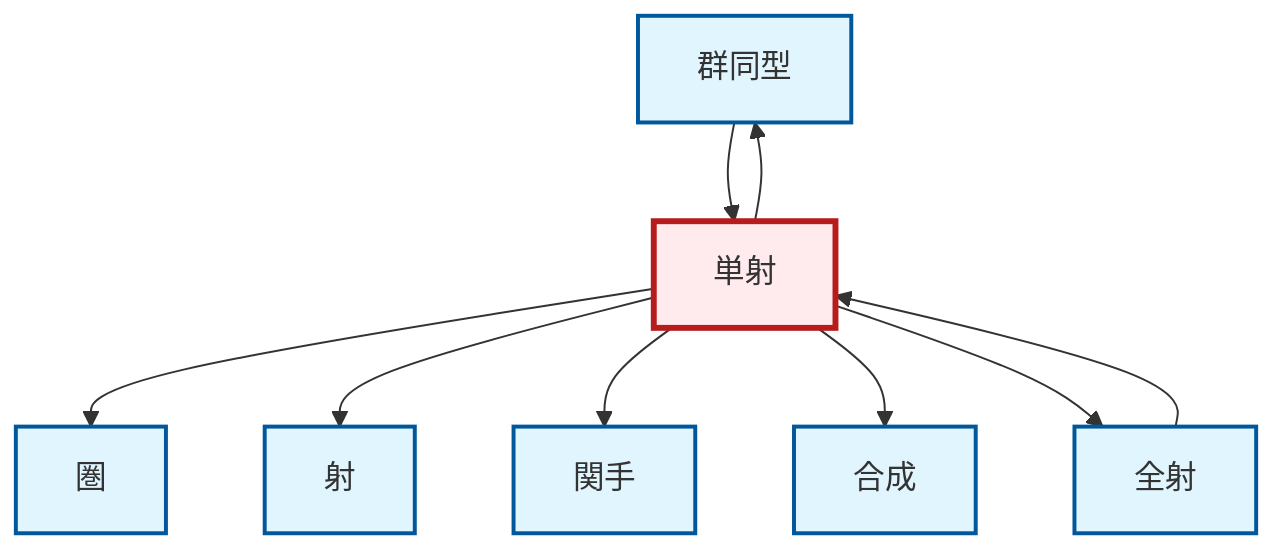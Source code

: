graph TD
    classDef definition fill:#e1f5fe,stroke:#01579b,stroke-width:2px
    classDef theorem fill:#f3e5f5,stroke:#4a148c,stroke-width:2px
    classDef axiom fill:#fff3e0,stroke:#e65100,stroke-width:2px
    classDef example fill:#e8f5e9,stroke:#1b5e20,stroke-width:2px
    classDef current fill:#ffebee,stroke:#b71c1c,stroke-width:3px
    def-isomorphism["群同型"]:::definition
    def-functor["関手"]:::definition
    def-epimorphism["全射"]:::definition
    def-morphism["射"]:::definition
    def-monomorphism["単射"]:::definition
    def-category["圏"]:::definition
    def-composition["合成"]:::definition
    def-isomorphism --> def-monomorphism
    def-monomorphism --> def-category
    def-monomorphism --> def-morphism
    def-epimorphism --> def-monomorphism
    def-monomorphism --> def-functor
    def-monomorphism --> def-composition
    def-monomorphism --> def-epimorphism
    def-monomorphism --> def-isomorphism
    class def-monomorphism current